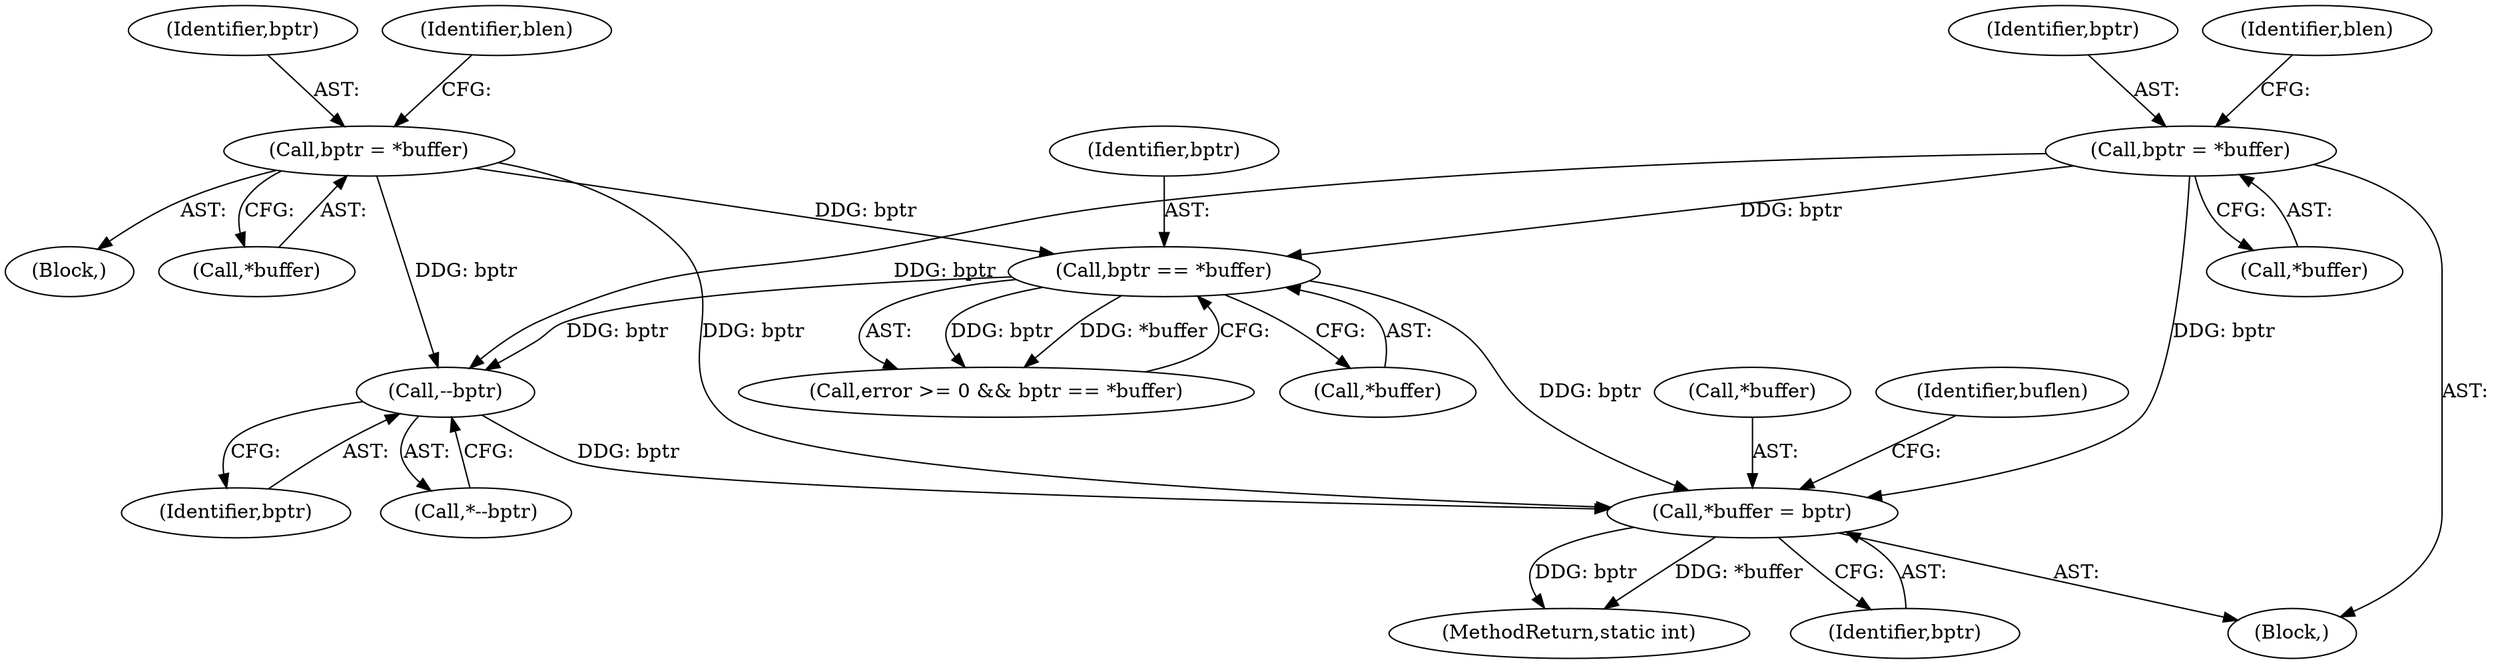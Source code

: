 digraph "0_linux_cde93be45a8a90d8c264c776fab63487b5038a65@pointer" {
"1000335" [label="(Call,*buffer = bptr)"];
"1000332" [label="(Call,--bptr)"];
"1000315" [label="(Call,bptr == *buffer)"];
"1000202" [label="(Call,bptr = *buffer)"];
"1000134" [label="(Call,bptr = *buffer)"];
"1000135" [label="(Identifier,bptr)"];
"1000201" [label="(Block,)"];
"1000336" [label="(Call,*buffer)"];
"1000333" [label="(Identifier,bptr)"];
"1000315" [label="(Call,bptr == *buffer)"];
"1000316" [label="(Identifier,bptr)"];
"1000203" [label="(Identifier,bptr)"];
"1000345" [label="(MethodReturn,static int)"];
"1000139" [label="(Identifier,blen)"];
"1000311" [label="(Call,error >= 0 && bptr == *buffer)"];
"1000202" [label="(Call,bptr = *buffer)"];
"1000317" [label="(Call,*buffer)"];
"1000335" [label="(Call,*buffer = bptr)"];
"1000204" [label="(Call,*buffer)"];
"1000107" [label="(Block,)"];
"1000207" [label="(Identifier,blen)"];
"1000341" [label="(Identifier,buflen)"];
"1000332" [label="(Call,--bptr)"];
"1000338" [label="(Identifier,bptr)"];
"1000136" [label="(Call,*buffer)"];
"1000134" [label="(Call,bptr = *buffer)"];
"1000331" [label="(Call,*--bptr)"];
"1000335" -> "1000107"  [label="AST: "];
"1000335" -> "1000338"  [label="CFG: "];
"1000336" -> "1000335"  [label="AST: "];
"1000338" -> "1000335"  [label="AST: "];
"1000341" -> "1000335"  [label="CFG: "];
"1000335" -> "1000345"  [label="DDG: *buffer"];
"1000335" -> "1000345"  [label="DDG: bptr"];
"1000332" -> "1000335"  [label="DDG: bptr"];
"1000315" -> "1000335"  [label="DDG: bptr"];
"1000202" -> "1000335"  [label="DDG: bptr"];
"1000134" -> "1000335"  [label="DDG: bptr"];
"1000332" -> "1000331"  [label="AST: "];
"1000332" -> "1000333"  [label="CFG: "];
"1000333" -> "1000332"  [label="AST: "];
"1000331" -> "1000332"  [label="CFG: "];
"1000315" -> "1000332"  [label="DDG: bptr"];
"1000202" -> "1000332"  [label="DDG: bptr"];
"1000134" -> "1000332"  [label="DDG: bptr"];
"1000315" -> "1000311"  [label="AST: "];
"1000315" -> "1000317"  [label="CFG: "];
"1000316" -> "1000315"  [label="AST: "];
"1000317" -> "1000315"  [label="AST: "];
"1000311" -> "1000315"  [label="CFG: "];
"1000315" -> "1000311"  [label="DDG: bptr"];
"1000315" -> "1000311"  [label="DDG: *buffer"];
"1000202" -> "1000315"  [label="DDG: bptr"];
"1000134" -> "1000315"  [label="DDG: bptr"];
"1000202" -> "1000201"  [label="AST: "];
"1000202" -> "1000204"  [label="CFG: "];
"1000203" -> "1000202"  [label="AST: "];
"1000204" -> "1000202"  [label="AST: "];
"1000207" -> "1000202"  [label="CFG: "];
"1000134" -> "1000107"  [label="AST: "];
"1000134" -> "1000136"  [label="CFG: "];
"1000135" -> "1000134"  [label="AST: "];
"1000136" -> "1000134"  [label="AST: "];
"1000139" -> "1000134"  [label="CFG: "];
}
